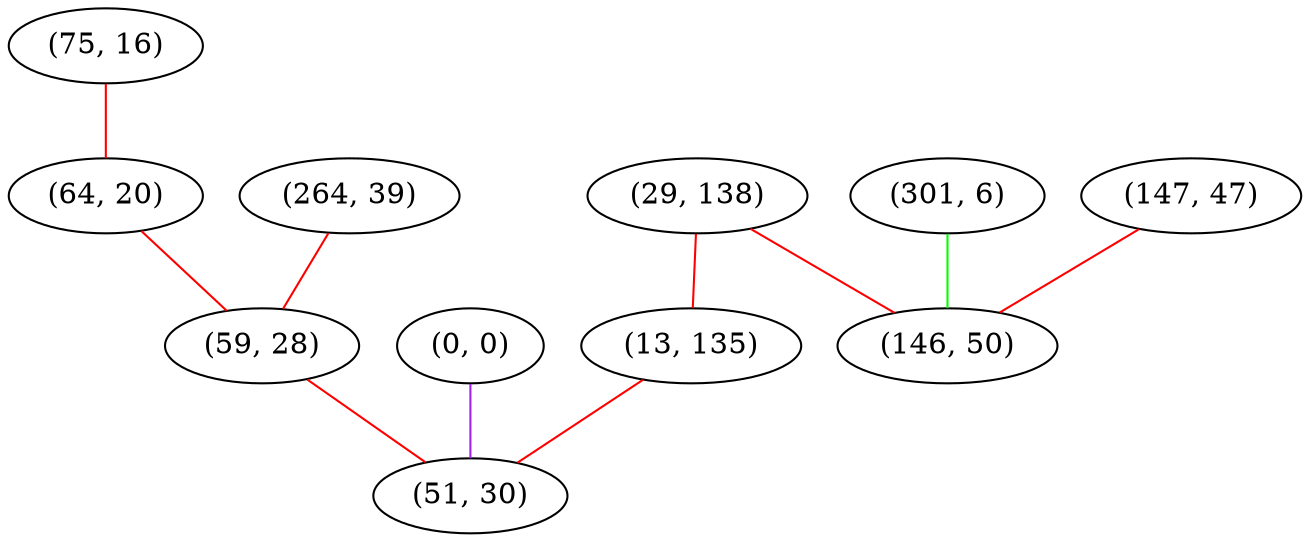graph "" {
"(75, 16)";
"(0, 0)";
"(64, 20)";
"(29, 138)";
"(301, 6)";
"(147, 47)";
"(13, 135)";
"(264, 39)";
"(146, 50)";
"(59, 28)";
"(51, 30)";
"(75, 16)" -- "(64, 20)"  [color=red, key=0, weight=1];
"(0, 0)" -- "(51, 30)"  [color=purple, key=0, weight=4];
"(64, 20)" -- "(59, 28)"  [color=red, key=0, weight=1];
"(29, 138)" -- "(13, 135)"  [color=red, key=0, weight=1];
"(29, 138)" -- "(146, 50)"  [color=red, key=0, weight=1];
"(301, 6)" -- "(146, 50)"  [color=green, key=0, weight=2];
"(147, 47)" -- "(146, 50)"  [color=red, key=0, weight=1];
"(13, 135)" -- "(51, 30)"  [color=red, key=0, weight=1];
"(264, 39)" -- "(59, 28)"  [color=red, key=0, weight=1];
"(59, 28)" -- "(51, 30)"  [color=red, key=0, weight=1];
}
